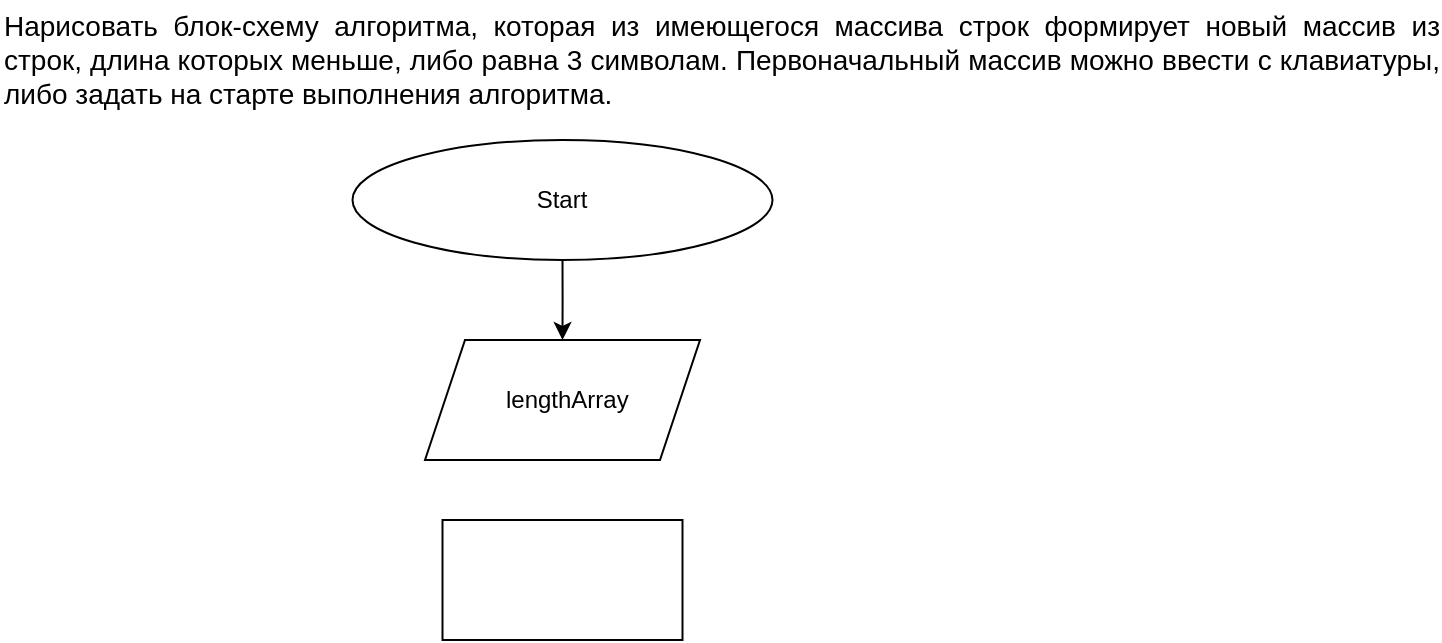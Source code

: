 <mxfile version="21.1.4" type="device">
  <diagram id="RkJwqlZ_fVXJaQxUuwy1" name="Страница 1">
    <mxGraphModel dx="472" dy="778" grid="1" gridSize="10" guides="1" tooltips="1" connect="1" arrows="1" fold="1" page="1" pageScale="1" pageWidth="827" pageHeight="1169" math="0" shadow="0">
      <root>
        <mxCell id="0" />
        <mxCell id="1" parent="0" />
        <mxCell id="TW7Y_rrsZ_jFDQ2ziWj9-1" value="&lt;div style=&quot;text-align: justify;&quot;&gt;&lt;span style=&quot;font-size: 14px; background-color: initial;&quot;&gt;Нарисовать блок-схему алгоритма,&amp;nbsp;которая из имеющегося массива строк формирует новый массив из строк, длина которых меньше, либо равна 3 символам. Первоначальный массив можно ввести с клавиатуры, либо задать на старте выполнения алгоритма.&amp;nbsp;&lt;/span&gt;&lt;/div&gt;" style="text;html=1;strokeColor=none;fillColor=none;align=left;verticalAlign=middle;whiteSpace=wrap;rounded=0;" vertex="1" parent="1">
          <mxGeometry x="50" y="10" width="720" height="60" as="geometry" />
        </mxCell>
        <mxCell id="TW7Y_rrsZ_jFDQ2ziWj9-4" value="" style="edgeStyle=orthogonalEdgeStyle;rounded=0;orthogonalLoop=1;jettySize=auto;html=1;" edge="1" parent="1" source="TW7Y_rrsZ_jFDQ2ziWj9-2" target="TW7Y_rrsZ_jFDQ2ziWj9-3">
          <mxGeometry relative="1" as="geometry" />
        </mxCell>
        <mxCell id="TW7Y_rrsZ_jFDQ2ziWj9-2" value="Start" style="ellipse;whiteSpace=wrap;html=1;" vertex="1" parent="1">
          <mxGeometry x="226.25" y="80" width="210" height="60" as="geometry" />
        </mxCell>
        <mxCell id="TW7Y_rrsZ_jFDQ2ziWj9-3" value="&amp;nbsp;lengthArray" style="shape=parallelogram;perimeter=parallelogramPerimeter;whiteSpace=wrap;html=1;fixedSize=1;" vertex="1" parent="1">
          <mxGeometry x="262.5" y="180" width="137.5" height="60" as="geometry" />
        </mxCell>
        <mxCell id="TW7Y_rrsZ_jFDQ2ziWj9-6" value="" style="rounded=0;whiteSpace=wrap;html=1;" vertex="1" parent="1">
          <mxGeometry x="271.25" y="270" width="120" height="60" as="geometry" />
        </mxCell>
      </root>
    </mxGraphModel>
  </diagram>
</mxfile>
